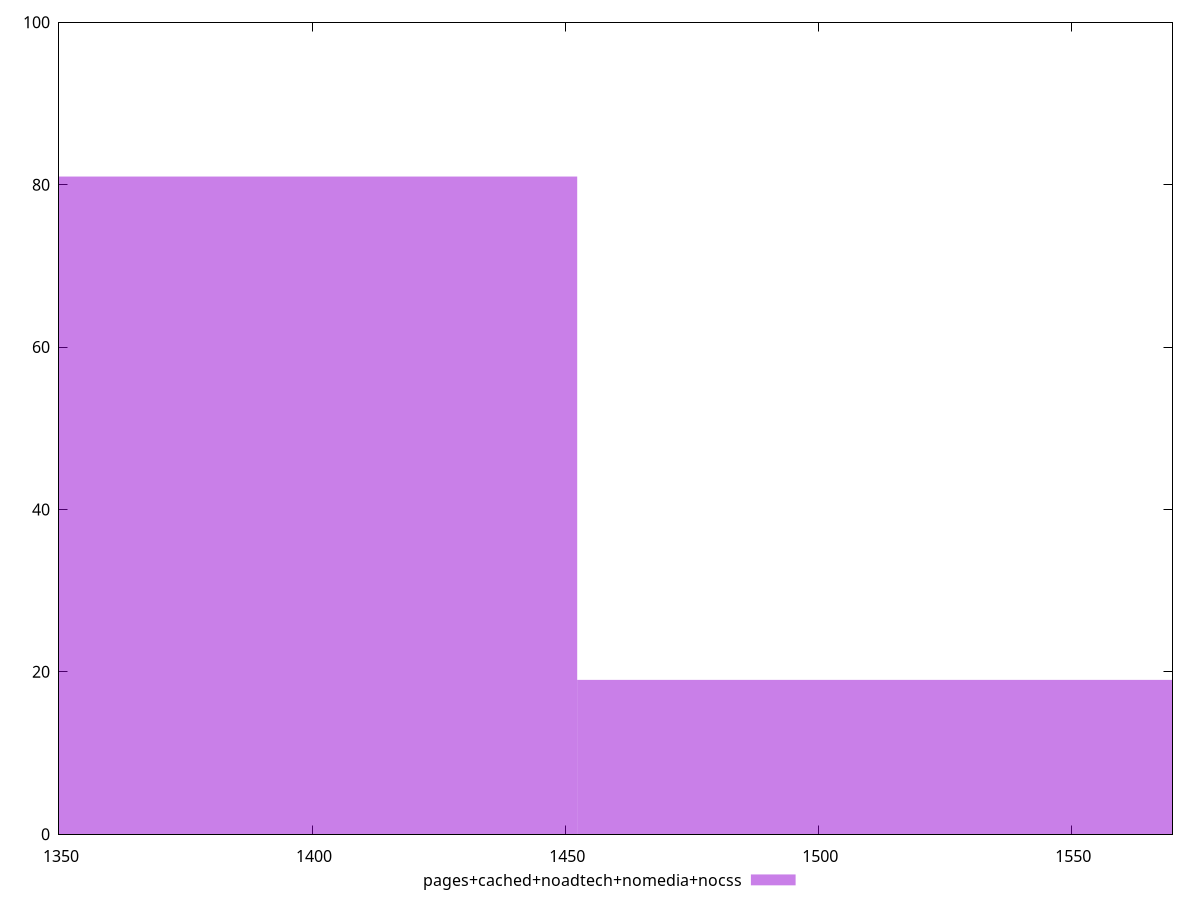 reset

$pagesCachedNoadtechNomediaNocss <<EOF
1521.5437843033694 19
1383.2216220939722 81
EOF

set key outside below
set boxwidth 138.32216220939722
set xrange [1350:1570]
set yrange [0:100]
set trange [0:100]
set style fill transparent solid 0.5 noborder
set terminal svg size 640, 490 enhanced background rgb 'white'
set output "report_00019_2021-02-10T18-14-37.922Z//uses-text-compression/comparison/histogram/4_vs_5.svg"

plot $pagesCachedNoadtechNomediaNocss title "pages+cached+noadtech+nomedia+nocss" with boxes

reset
